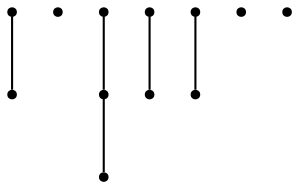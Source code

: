 graph {
  node [shape=point,comment="{\"directed\":false,\"doi\":\"10.1007/978-3-030-92931-2_11\",\"figure\":\"6 (1)\"}"]

  v0 [pos="1046.6761176471855,438.0326049242609"]
  v1 [pos="1049.1786080314776,304.9172253376704"]
  v2 [pos="910.3043970522618,328.06643226513125"]
  v3 [pos="979.7393882269813,304.9172253376704"]
  v4 [pos="954.0926214531831,438.0326049242609"]
  v5 [pos="956.5940308343744,212.34099207420707"]
  v6 [pos="910.3043970522618,513.2186285445947"]
  v7 [pos="864.0157488906234,420.6426575801397"]
  v8 [pos="817.726083314302,513.2186285445947"]
  v9 [pos="787.9463555380199,351.207245624326"]
  v10 [pos="741.6556407528062,304.91722533767035"]
  v11 [pos="695.3660069706937,351.207245624326"]

  v0 -- v4 [id="-1",pos="1046.6761176471855,438.0326049242609 1000.384433138602,391.74233028705174 1000.384433138602,391.74233028705174 1000.384433138602,391.74233028705174 954.0926214531831,438.0326049242609 954.0926214531831,438.0326049242609 954.0926214531831,438.0326049242609"]
  v11 -- v9 [id="-2",pos="695.3660069706937,351.207245624326 741.6556884441195,351.2072138305068 741.6556884441195,351.2072138305068 741.6556884441195,351.2072138305068 787.9463555380199,351.207245624326 787.9463555380199,351.207245624326 787.9463555380199,351.207245624326"]
  v9 -- v2 [id="-8",pos="787.9463555380199,351.207245624326 840.8714248098042,351.2031760154697 840.8714248098042,351.2031760154697 840.8714248098042,351.2031760154697 910.3043970522618,328.06643226513125 910.3043970522618,328.06643226513125 910.3043970522618,328.06643226513125"]
  v8 -- v6 [id="-9",pos="817.726083314302,513.2186285445947 864.0168457908287,466.9325506915186 864.0168457908287,466.9325506915186 864.0168457908287,466.9325506915186 910.3043970522618,513.2186285445947 910.3043970522618,513.2186285445947 910.3043970522618,513.2186285445947"]
  v3 -- v5 [id="-10",pos="979.7393882269813,304.9172253376704 910.3033637404742,258.6227539163281 910.3033637404742,258.6227539163281 910.3033637404742,258.6227539163281 956.5940308343744,212.34099207420707 956.5940308343744,212.34099207420707 956.5940308343744,212.34099207420707"]
}